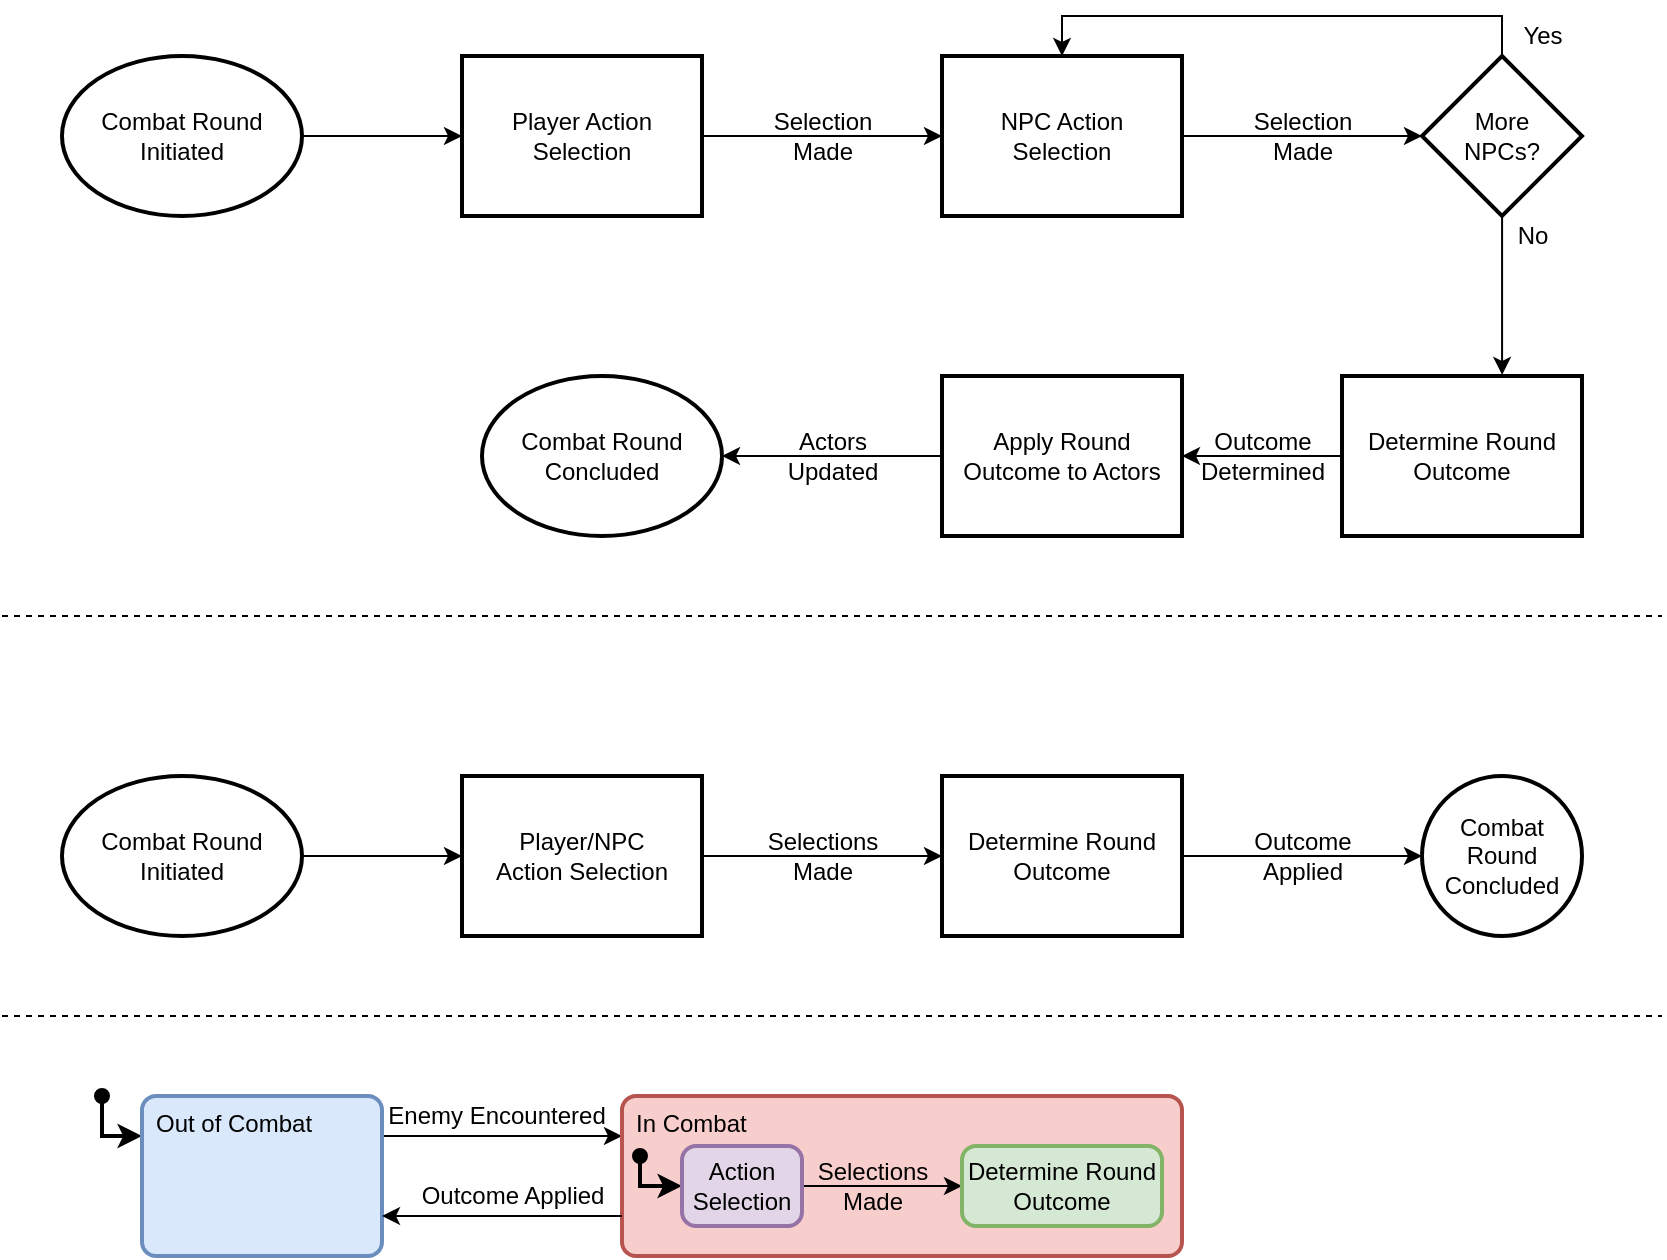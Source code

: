 <mxfile version="13.7.9" type="device"><diagram id="uv2uJcmdk8gp1r4mv9rI" name="Page-1"><mxGraphModel dx="573" dy="693" grid="1" gridSize="10" guides="1" tooltips="1" connect="1" arrows="1" fold="1" page="1" pageScale="1" pageWidth="850" pageHeight="1100" math="0" shadow="0"><root><mxCell id="0"/><mxCell id="1" parent="0"/><mxCell id="od4Zb-n1L9B0vre7bEs6-5" value="" style="edgeStyle=orthogonalEdgeStyle;rounded=0;orthogonalLoop=1;jettySize=auto;html=1;" edge="1" parent="1" source="od4Zb-n1L9B0vre7bEs6-1" target="od4Zb-n1L9B0vre7bEs6-4"><mxGeometry relative="1" as="geometry"/></mxCell><mxCell id="od4Zb-n1L9B0vre7bEs6-1" value="Combat Round Initiated" style="strokeWidth=2;html=1;shape=mxgraph.flowchart.start_1;whiteSpace=wrap;" vertex="1" parent="1"><mxGeometry x="40" y="40" width="120" height="80" as="geometry"/></mxCell><mxCell id="od4Zb-n1L9B0vre7bEs6-7" value="" style="edgeStyle=orthogonalEdgeStyle;rounded=0;orthogonalLoop=1;jettySize=auto;html=1;" edge="1" parent="1" source="od4Zb-n1L9B0vre7bEs6-4" target="od4Zb-n1L9B0vre7bEs6-6"><mxGeometry relative="1" as="geometry"/></mxCell><mxCell id="od4Zb-n1L9B0vre7bEs6-4" value="Player Action Selection" style="whiteSpace=wrap;html=1;strokeWidth=2;" vertex="1" parent="1"><mxGeometry x="240" y="40" width="120" height="80" as="geometry"/></mxCell><mxCell id="od4Zb-n1L9B0vre7bEs6-11" value="" style="edgeStyle=orthogonalEdgeStyle;rounded=0;orthogonalLoop=1;jettySize=auto;html=1;" edge="1" parent="1" source="od4Zb-n1L9B0vre7bEs6-6" target="od4Zb-n1L9B0vre7bEs6-10"><mxGeometry relative="1" as="geometry"/></mxCell><mxCell id="od4Zb-n1L9B0vre7bEs6-6" value="NPC Action&lt;br&gt;Selection" style="whiteSpace=wrap;html=1;strokeWidth=2;" vertex="1" parent="1"><mxGeometry x="480" y="40" width="120" height="80" as="geometry"/></mxCell><mxCell id="od4Zb-n1L9B0vre7bEs6-8" value="Selection&lt;br&gt;Made" style="text;html=1;align=center;verticalAlign=middle;resizable=0;points=[];autosize=1;" vertex="1" parent="1"><mxGeometry x="390" y="65" width="60" height="30" as="geometry"/></mxCell><mxCell id="od4Zb-n1L9B0vre7bEs6-14" style="edgeStyle=orthogonalEdgeStyle;rounded=0;orthogonalLoop=1;jettySize=auto;html=1;exitX=0.5;exitY=0;exitDx=0;exitDy=0;entryX=0.5;entryY=0;entryDx=0;entryDy=0;" edge="1" parent="1" source="od4Zb-n1L9B0vre7bEs6-10" target="od4Zb-n1L9B0vre7bEs6-6"><mxGeometry relative="1" as="geometry"/></mxCell><mxCell id="od4Zb-n1L9B0vre7bEs6-18" value="" style="edgeStyle=orthogonalEdgeStyle;rounded=0;orthogonalLoop=1;jettySize=auto;html=1;entryX=0.667;entryY=-0.007;entryDx=0;entryDy=0;entryPerimeter=0;" edge="1" parent="1" source="od4Zb-n1L9B0vre7bEs6-10" target="od4Zb-n1L9B0vre7bEs6-17"><mxGeometry relative="1" as="geometry"><mxPoint x="750" y="180" as="targetPoint"/></mxGeometry></mxCell><mxCell id="od4Zb-n1L9B0vre7bEs6-10" value="More&lt;br&gt;NPCs?" style="rhombus;whiteSpace=wrap;html=1;strokeWidth=2;" vertex="1" parent="1"><mxGeometry x="720" y="40" width="80" height="80" as="geometry"/></mxCell><mxCell id="od4Zb-n1L9B0vre7bEs6-13" value="Selection&lt;br&gt;Made" style="text;html=1;align=center;verticalAlign=middle;resizable=0;points=[];autosize=1;" vertex="1" parent="1"><mxGeometry x="630" y="65" width="60" height="30" as="geometry"/></mxCell><mxCell id="od4Zb-n1L9B0vre7bEs6-15" value="Yes" style="text;html=1;align=center;verticalAlign=middle;resizable=0;points=[];autosize=1;" vertex="1" parent="1"><mxGeometry x="760" y="20" width="40" height="20" as="geometry"/></mxCell><mxCell id="od4Zb-n1L9B0vre7bEs6-21" value="" style="edgeStyle=orthogonalEdgeStyle;rounded=0;orthogonalLoop=1;jettySize=auto;html=1;" edge="1" parent="1" source="od4Zb-n1L9B0vre7bEs6-17" target="od4Zb-n1L9B0vre7bEs6-20"><mxGeometry relative="1" as="geometry"/></mxCell><mxCell id="od4Zb-n1L9B0vre7bEs6-17" value="Determine Round Outcome" style="whiteSpace=wrap;html=1;strokeWidth=2;" vertex="1" parent="1"><mxGeometry x="680" y="200" width="120" height="80" as="geometry"/></mxCell><mxCell id="od4Zb-n1L9B0vre7bEs6-19" value="No" style="text;html=1;align=center;verticalAlign=middle;resizable=0;points=[];autosize=1;rotation=0;" vertex="1" parent="1"><mxGeometry x="760" y="120" width="30" height="20" as="geometry"/></mxCell><mxCell id="od4Zb-n1L9B0vre7bEs6-24" value="" style="edgeStyle=orthogonalEdgeStyle;rounded=0;orthogonalLoop=1;jettySize=auto;html=1;" edge="1" parent="1" source="od4Zb-n1L9B0vre7bEs6-20" target="od4Zb-n1L9B0vre7bEs6-23"><mxGeometry relative="1" as="geometry"/></mxCell><mxCell id="od4Zb-n1L9B0vre7bEs6-20" value="Apply Round Outcome to Actors" style="whiteSpace=wrap;html=1;strokeWidth=2;" vertex="1" parent="1"><mxGeometry x="480" y="200" width="120" height="80" as="geometry"/></mxCell><mxCell id="od4Zb-n1L9B0vre7bEs6-22" value="Outcome&lt;br&gt;Determined" style="text;html=1;align=center;verticalAlign=middle;resizable=0;points=[];autosize=1;" vertex="1" parent="1"><mxGeometry x="600" y="225" width="80" height="30" as="geometry"/></mxCell><mxCell id="od4Zb-n1L9B0vre7bEs6-23" value="Combat Round Concluded" style="ellipse;whiteSpace=wrap;html=1;strokeWidth=2;" vertex="1" parent="1"><mxGeometry x="250" y="200" width="120" height="80" as="geometry"/></mxCell><mxCell id="od4Zb-n1L9B0vre7bEs6-25" value="Actors&lt;br&gt;Updated" style="text;html=1;align=center;verticalAlign=middle;resizable=0;points=[];autosize=1;" vertex="1" parent="1"><mxGeometry x="395" y="225" width="60" height="30" as="geometry"/></mxCell><mxCell id="od4Zb-n1L9B0vre7bEs6-26" value="" style="edgeStyle=orthogonalEdgeStyle;rounded=0;orthogonalLoop=1;jettySize=auto;html=1;" edge="1" parent="1" source="od4Zb-n1L9B0vre7bEs6-27" target="od4Zb-n1L9B0vre7bEs6-29"><mxGeometry relative="1" as="geometry"/></mxCell><mxCell id="od4Zb-n1L9B0vre7bEs6-27" value="Combat Round Initiated" style="strokeWidth=2;html=1;shape=mxgraph.flowchart.start_1;whiteSpace=wrap;" vertex="1" parent="1"><mxGeometry x="40" y="400" width="120" height="80" as="geometry"/></mxCell><mxCell id="od4Zb-n1L9B0vre7bEs6-28" value="" style="edgeStyle=orthogonalEdgeStyle;rounded=0;orthogonalLoop=1;jettySize=auto;html=1;entryX=0;entryY=0.5;entryDx=0;entryDy=0;" edge="1" parent="1" source="od4Zb-n1L9B0vre7bEs6-29" target="od4Zb-n1L9B0vre7bEs6-39"><mxGeometry relative="1" as="geometry"><mxPoint x="400" y="440" as="targetPoint"/></mxGeometry></mxCell><mxCell id="od4Zb-n1L9B0vre7bEs6-29" value="Player/NPC&lt;br&gt;Action Selection" style="whiteSpace=wrap;html=1;strokeWidth=2;" vertex="1" parent="1"><mxGeometry x="240" y="400" width="120" height="80" as="geometry"/></mxCell><mxCell id="od4Zb-n1L9B0vre7bEs6-32" value="Selections&lt;br&gt;Made" style="text;html=1;align=center;verticalAlign=middle;resizable=0;points=[];autosize=1;" vertex="1" parent="1"><mxGeometry x="385" y="425" width="70" height="30" as="geometry"/></mxCell><mxCell id="od4Zb-n1L9B0vre7bEs6-47" value="" style="edgeStyle=orthogonalEdgeStyle;rounded=0;orthogonalLoop=1;jettySize=auto;html=1;" edge="1" parent="1" source="od4Zb-n1L9B0vre7bEs6-39" target="od4Zb-n1L9B0vre7bEs6-44"><mxGeometry relative="1" as="geometry"><Array as="points"><mxPoint x="660" y="440"/><mxPoint x="660" y="440"/></Array></mxGeometry></mxCell><mxCell id="od4Zb-n1L9B0vre7bEs6-39" value="Determine Round Outcome" style="whiteSpace=wrap;html=1;strokeWidth=2;" vertex="1" parent="1"><mxGeometry x="480" y="400" width="120" height="80" as="geometry"/></mxCell><mxCell id="od4Zb-n1L9B0vre7bEs6-44" value="Combat Round Concluded" style="ellipse;whiteSpace=wrap;html=1;strokeWidth=2;" vertex="1" parent="1"><mxGeometry x="720" y="400" width="80" height="80" as="geometry"/></mxCell><mxCell id="od4Zb-n1L9B0vre7bEs6-49" value="Outcome&lt;br&gt;Applied" style="text;html=1;align=center;verticalAlign=middle;resizable=0;points=[];autosize=1;" vertex="1" parent="1"><mxGeometry x="630" y="425" width="60" height="30" as="geometry"/></mxCell><mxCell id="od4Zb-n1L9B0vre7bEs6-50" value="" style="endArrow=none;dashed=1;html=1;" edge="1" parent="1"><mxGeometry width="50" height="50" relative="1" as="geometry"><mxPoint x="10" y="320" as="sourcePoint"/><mxPoint x="840" y="320" as="targetPoint"/></mxGeometry></mxCell><mxCell id="od4Zb-n1L9B0vre7bEs6-51" value="" style="endArrow=none;dashed=1;html=1;" edge="1" parent="1"><mxGeometry width="50" height="50" relative="1" as="geometry"><mxPoint x="10" y="520" as="sourcePoint"/><mxPoint x="840" y="520" as="targetPoint"/></mxGeometry></mxCell><mxCell id="od4Zb-n1L9B0vre7bEs6-52" value="" style="endArrow=classic;html=1;rounded=0;startArrow=oval;startFill=1;strokeWidth=2;entryX=0;entryY=0.25;entryDx=0;entryDy=0;" edge="1" parent="1" target="od4Zb-n1L9B0vre7bEs6-53"><mxGeometry width="50" height="50" relative="1" as="geometry"><mxPoint x="60" y="560" as="sourcePoint"/><mxPoint x="80" y="600" as="targetPoint"/><Array as="points"><mxPoint x="60" y="580"/></Array></mxGeometry></mxCell><mxCell id="od4Zb-n1L9B0vre7bEs6-63" style="edgeStyle=orthogonalEdgeStyle;rounded=0;orthogonalLoop=1;jettySize=auto;html=1;exitX=1;exitY=0.25;exitDx=0;exitDy=0;startArrow=none;startFill=0;strokeWidth=1;entryX=0;entryY=0.25;entryDx=0;entryDy=0;" edge="1" parent="1" source="od4Zb-n1L9B0vre7bEs6-53" target="od4Zb-n1L9B0vre7bEs6-54"><mxGeometry relative="1" as="geometry"><mxPoint x="310" y="573" as="targetPoint"/><Array as="points"/></mxGeometry></mxCell><mxCell id="od4Zb-n1L9B0vre7bEs6-53" value="Out of Combat" style="rounded=1;whiteSpace=wrap;html=1;absoluteArcSize=1;arcSize=14;strokeWidth=2;verticalAlign=top;align=left;spacingLeft=5;fillColor=#dae8fc;strokeColor=#6c8ebf;" vertex="1" parent="1"><mxGeometry x="80" y="560" width="120" height="80" as="geometry"/></mxCell><mxCell id="od4Zb-n1L9B0vre7bEs6-54" value="In Combat" style="rounded=1;whiteSpace=wrap;html=1;absoluteArcSize=1;arcSize=14;strokeWidth=2;verticalAlign=top;align=left;spacingLeft=5;fillColor=#f8cecc;strokeColor=#b85450;" vertex="1" parent="1"><mxGeometry x="320" y="560" width="280" height="80" as="geometry"/></mxCell><mxCell id="od4Zb-n1L9B0vre7bEs6-56" value="Enemy Encountered" style="text;html=1;align=center;verticalAlign=middle;resizable=0;points=[];autosize=1;spacingLeft=-6;" vertex="1" parent="1"><mxGeometry x="200" y="560" width="120" height="20" as="geometry"/></mxCell><mxCell id="od4Zb-n1L9B0vre7bEs6-58" value="" style="endArrow=classic;html=1;rounded=0;startArrow=oval;startFill=1;strokeWidth=2;" edge="1" parent="1"><mxGeometry width="50" height="50" relative="1" as="geometry"><mxPoint x="329" y="590" as="sourcePoint"/><mxPoint x="350" y="605" as="targetPoint"/><Array as="points"><mxPoint x="329" y="605"/></Array></mxGeometry></mxCell><mxCell id="od4Zb-n1L9B0vre7bEs6-60" style="edgeStyle=orthogonalEdgeStyle;rounded=0;orthogonalLoop=1;jettySize=auto;html=1;exitX=1;exitY=0.5;exitDx=0;exitDy=0;startArrow=none;startFill=0;strokeWidth=1;" edge="1" parent="1" source="od4Zb-n1L9B0vre7bEs6-59"><mxGeometry relative="1" as="geometry"><mxPoint x="490" y="605" as="targetPoint"/></mxGeometry></mxCell><mxCell id="od4Zb-n1L9B0vre7bEs6-59" value="Action&lt;br&gt;Selection" style="rounded=1;whiteSpace=wrap;html=1;absoluteArcSize=1;arcSize=14;strokeWidth=2;align=center;fillColor=#e1d5e7;strokeColor=#9673a6;" vertex="1" parent="1"><mxGeometry x="350" y="585" width="60" height="40" as="geometry"/></mxCell><mxCell id="od4Zb-n1L9B0vre7bEs6-61" value="Selections&lt;br&gt;Made" style="text;html=1;align=center;verticalAlign=middle;resizable=0;points=[];autosize=1;" vertex="1" parent="1"><mxGeometry x="410" y="590" width="70" height="30" as="geometry"/></mxCell><mxCell id="od4Zb-n1L9B0vre7bEs6-64" value="Outcome Applied" style="text;html=1;align=center;verticalAlign=middle;resizable=0;points=[];autosize=1;" vertex="1" parent="1"><mxGeometry x="210" y="600" width="110" height="20" as="geometry"/></mxCell><mxCell id="od4Zb-n1L9B0vre7bEs6-65" style="edgeStyle=orthogonalEdgeStyle;rounded=0;orthogonalLoop=1;jettySize=auto;html=1;startArrow=none;startFill=0;strokeWidth=1;entryX=1;entryY=0.75;entryDx=0;entryDy=0;" edge="1" parent="1" target="od4Zb-n1L9B0vre7bEs6-53"><mxGeometry relative="1" as="geometry"><mxPoint x="220" y="640" as="targetPoint"/><mxPoint x="320" y="620" as="sourcePoint"/><Array as="points"><mxPoint x="320" y="620"/></Array></mxGeometry></mxCell><mxCell id="od4Zb-n1L9B0vre7bEs6-66" value="Determine Round Outcome" style="rounded=1;whiteSpace=wrap;html=1;absoluteArcSize=1;arcSize=14;strokeWidth=2;align=center;fillColor=#d5e8d4;strokeColor=#82b366;" vertex="1" parent="1"><mxGeometry x="490" y="585" width="100" height="40" as="geometry"/></mxCell></root></mxGraphModel></diagram></mxfile>
